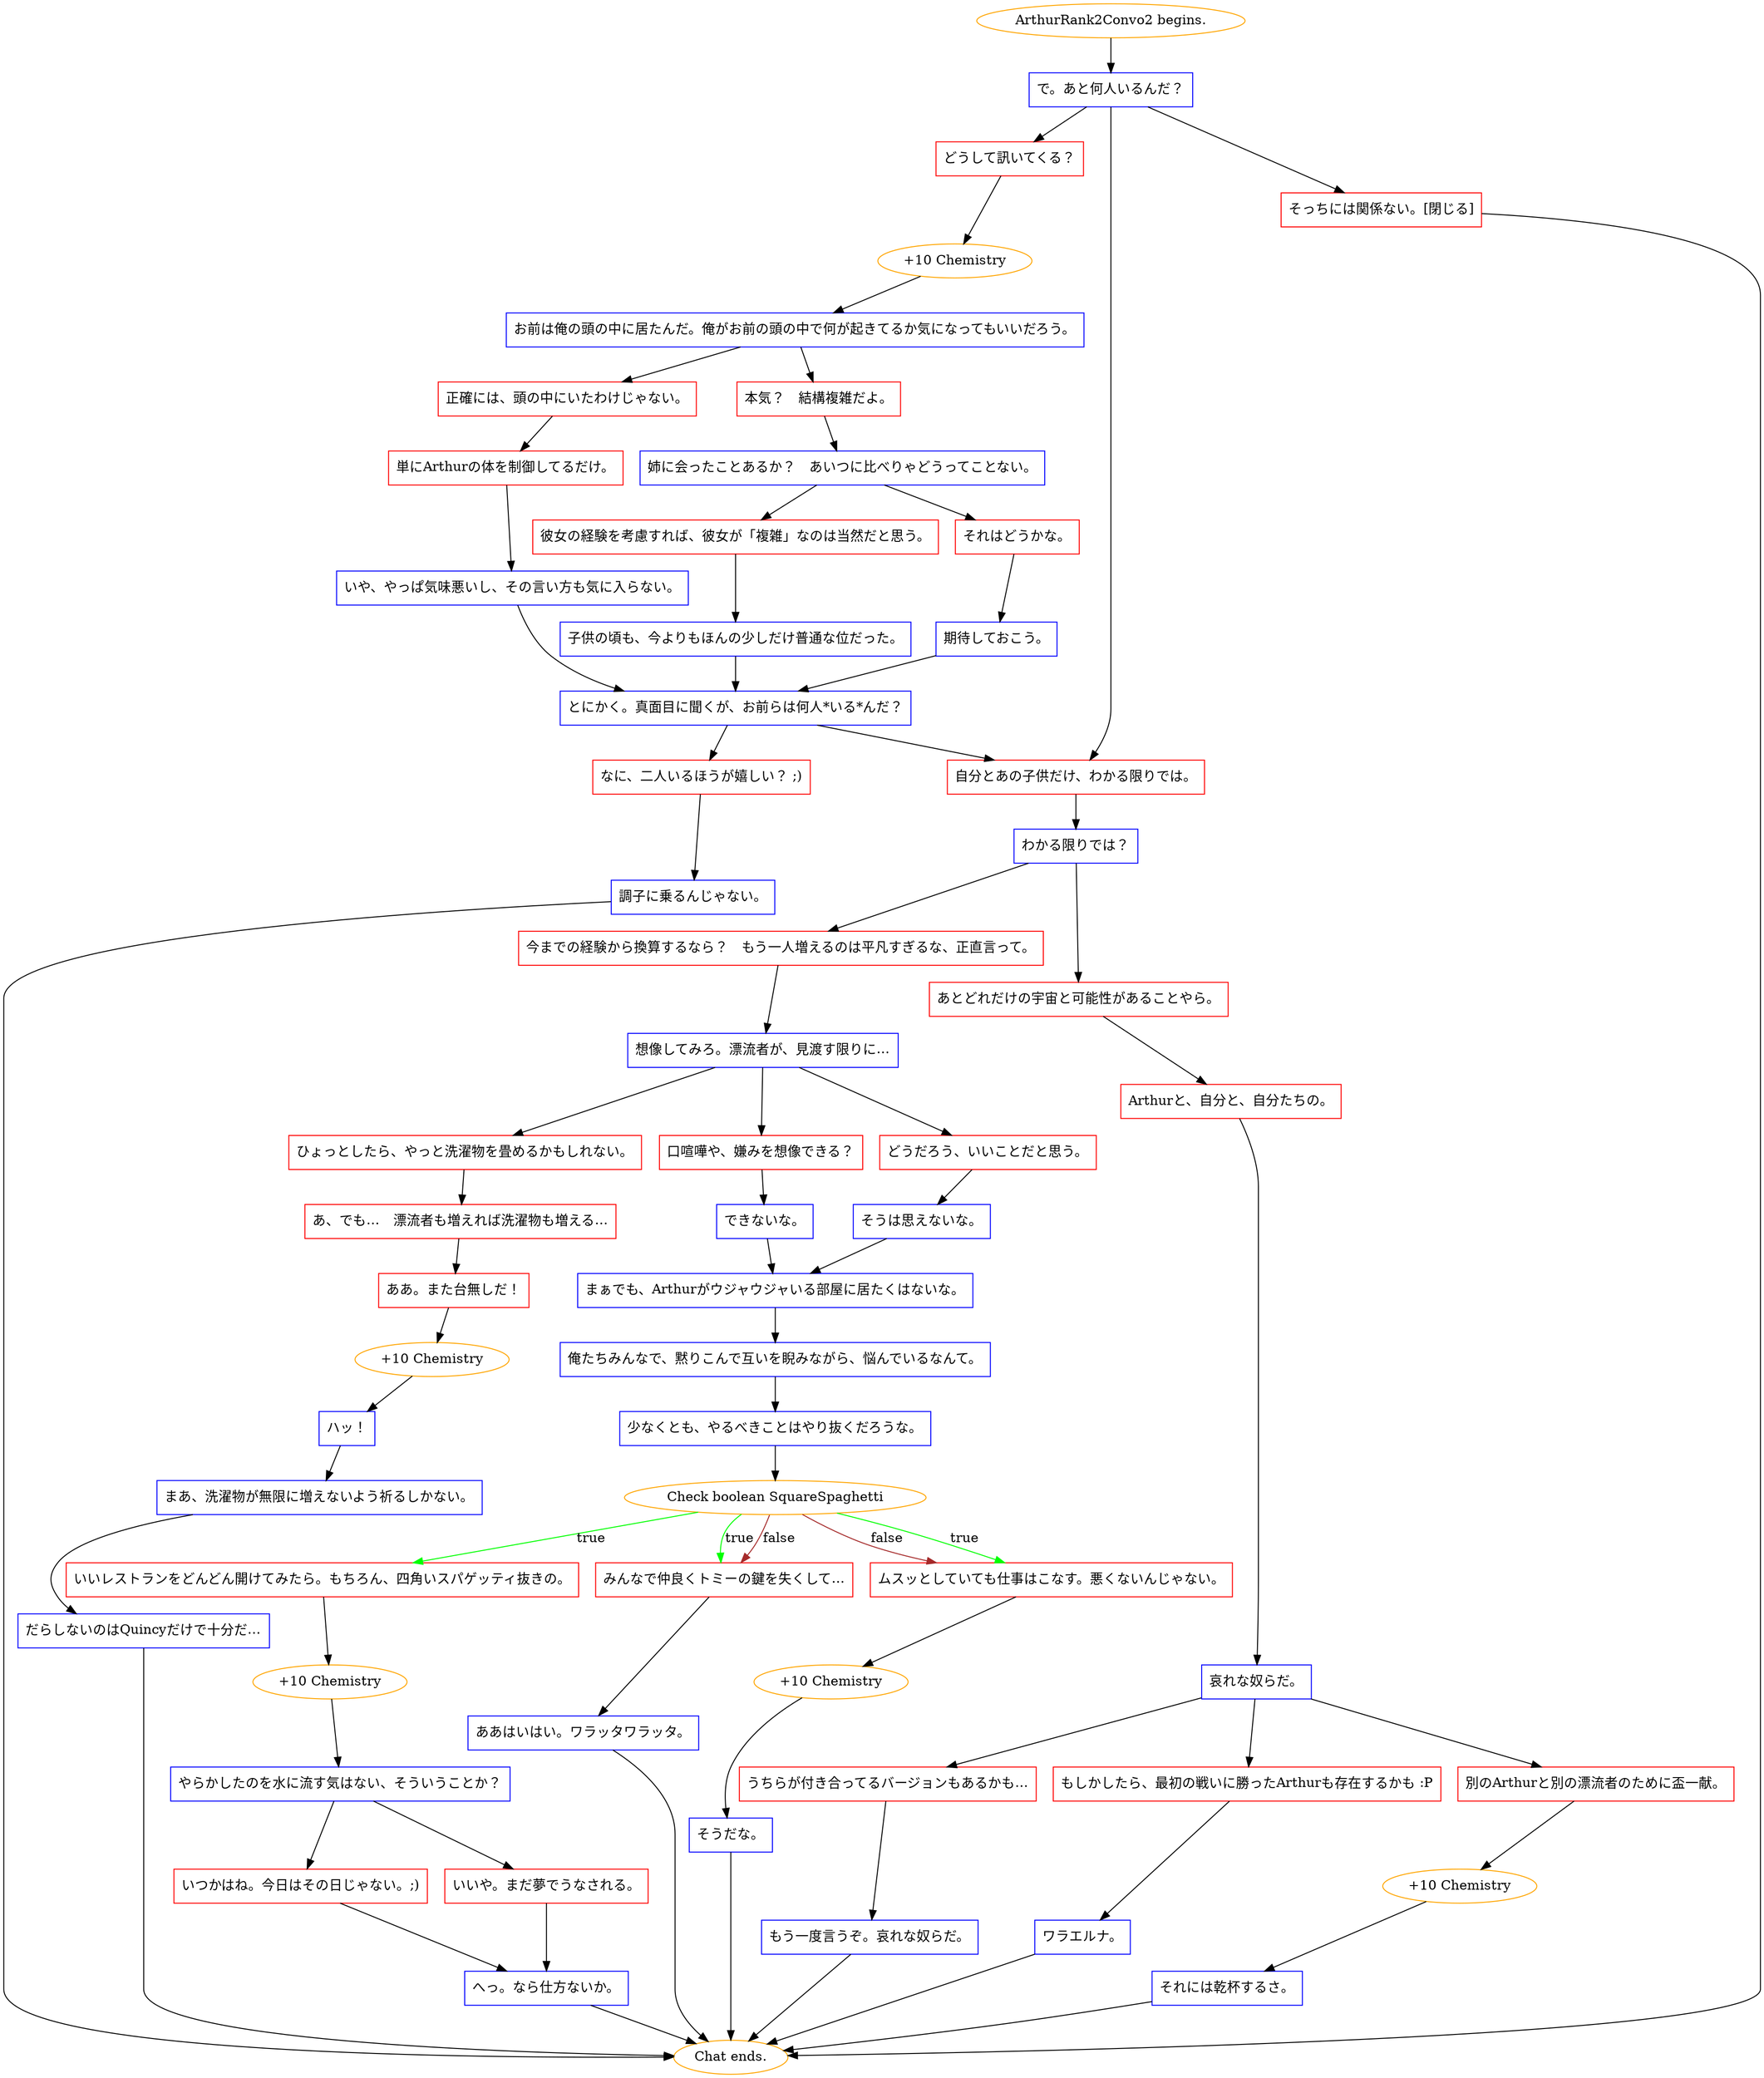 digraph {
	"ArthurRank2Convo2 begins." [color=orange];
		"ArthurRank2Convo2 begins." -> j2921623265;
	j2921623265 [label="で。あと何人いるんだ？",shape=box,color=blue];
		j2921623265 -> j293071406;
		j2921623265 -> j3618705924;
		j2921623265 -> j3305036428;
	j293071406 [label="どうして訊いてくる？",shape=box,color=red];
		j293071406 -> j2314124246;
	j3618705924 [label="そっちには関係ない。[閉じる]",shape=box,color=red];
		j3618705924 -> "Chat ends.";
	j3305036428 [label="自分とあの子供だけ、わかる限りでは。",shape=box,color=red];
		j3305036428 -> j3162068759;
	j2314124246 [label="+10 Chemistry",color=orange];
		j2314124246 -> j3895328155;
	"Chat ends." [color=orange];
	j3162068759 [label="わかる限りでは？",shape=box,color=blue];
		j3162068759 -> j2299955824;
		j3162068759 -> j4103587831;
	j3895328155 [label="お前は俺の頭の中に居たんだ。俺がお前の頭の中で何が起きてるか気になってもいいだろう。",shape=box,color=blue];
		j3895328155 -> j1771819876;
		j3895328155 -> j444105228;
	j2299955824 [label="今までの経験から換算するなら？　もう一人増えるのは平凡すぎるな、正直言って。",shape=box,color=red];
		j2299955824 -> j1425039424;
	j4103587831 [label="あとどれだけの宇宙と可能性があることやら。",shape=box,color=red];
		j4103587831 -> j1518956931;
	j1771819876 [label="正確には、頭の中にいたわけじゃない。",shape=box,color=red];
		j1771819876 -> j1550336005;
	j444105228 [label="本気？　結構複雑だよ。",shape=box,color=red];
		j444105228 -> j2746823499;
	j1425039424 [label="想像してみろ。漂流者が、見渡す限りに…",shape=box,color=blue];
		j1425039424 -> j2800170429;
		j1425039424 -> j3538645283;
		j1425039424 -> j3346713810;
	j1518956931 [label="Arthurと、自分と、自分たちの。",shape=box,color=red];
		j1518956931 -> j2963711956;
	j1550336005 [label="単にArthurの体を制御してるだけ。",shape=box,color=red];
		j1550336005 -> j4239171600;
	j2746823499 [label="姉に会ったことあるか？　あいつに比べりゃどうってことない。",shape=box,color=blue];
		j2746823499 -> j2387933517;
		j2746823499 -> j1704170663;
	j2800170429 [label="ひょっとしたら、やっと洗濯物を畳めるかもしれない。",shape=box,color=red];
		j2800170429 -> j4065518030;
	j3538645283 [label="口喧嘩や、嫌みを想像できる？",shape=box,color=red];
		j3538645283 -> j3097159593;
	j3346713810 [label="どうだろう、いいことだと思う。",shape=box,color=red];
		j3346713810 -> j1838837207;
	j2963711956 [label="哀れな奴らだ。",shape=box,color=blue];
		j2963711956 -> j3559193123;
		j2963711956 -> j241427517;
		j2963711956 -> j534392803;
	j4239171600 [label="いや、やっぱ気味悪いし、その言い方も気に入らない。",shape=box,color=blue];
		j4239171600 -> j4031046416;
	j2387933517 [label="彼女の経験を考慮すれば、彼女が「複雑」なのは当然だと思う。",shape=box,color=red];
		j2387933517 -> j2267007935;
	j1704170663 [label="それはどうかな。",shape=box,color=red];
		j1704170663 -> j1315960630;
	j4065518030 [label="あ、でも…　漂流者も増えれば洗濯物も増える…",shape=box,color=red];
		j4065518030 -> j2108413207;
	j3097159593 [label="できないな。",shape=box,color=blue];
		j3097159593 -> j3961683129;
	j1838837207 [label="そうは思えないな。",shape=box,color=blue];
		j1838837207 -> j3961683129;
	j3559193123 [label="うちらが付き合ってるバージョンもあるかも…",shape=box,color=red];
		j3559193123 -> j2612479246;
	j241427517 [label="もしかしたら、最初の戦いに勝ったArthurも存在するかも :P",shape=box,color=red];
		j241427517 -> j1994501609;
	j534392803 [label="別のArthurと別の漂流者のために盃一献。",shape=box,color=red];
		j534392803 -> j1746362482;
	j4031046416 [label="とにかく。真面目に聞くが、お前らは何人*いる*んだ？",shape=box,color=blue];
		j4031046416 -> j3801927976;
		j4031046416 -> j3305036428;
	j2267007935 [label="子供の頃も、今よりもほんの少しだけ普通な位だった。",shape=box,color=blue];
		j2267007935 -> j4031046416;
	j1315960630 [label="期待しておこう。",shape=box,color=blue];
		j1315960630 -> j4031046416;
	j2108413207 [label="ああ。また台無しだ！",shape=box,color=red];
		j2108413207 -> j136827810;
	j3961683129 [label="まぁでも、Arthurがウジャウジャいる部屋に居たくはないな。",shape=box,color=blue];
		j3961683129 -> j32993048;
	j2612479246 [label="もう一度言うぞ。哀れな奴らだ。",shape=box,color=blue];
		j2612479246 -> "Chat ends.";
	j1994501609 [label="ワラエルナ。",shape=box,color=blue];
		j1994501609 -> "Chat ends.";
	j1746362482 [label="+10 Chemistry",color=orange];
		j1746362482 -> j2496860949;
	j3801927976 [label="なに、二人いるほうが嬉しい？ ;)",shape=box,color=red];
		j3801927976 -> j463883097;
	j136827810 [label="+10 Chemistry",color=orange];
		j136827810 -> j4274613730;
	j32993048 [label="俺たちみんなで、黙りこんで互いを睨みながら、悩んでいるなんて。",shape=box,color=blue];
		j32993048 -> j1234516631;
	j2496860949 [label="それには乾杯するさ。",shape=box,color=blue];
		j2496860949 -> "Chat ends.";
	j463883097 [label="調子に乗るんじゃない。",shape=box,color=blue];
		j463883097 -> "Chat ends.";
	j4274613730 [label="ハッ！",shape=box,color=blue];
		j4274613730 -> j687750991;
	j1234516631 [label="少なくとも、やるべきことはやり抜くだろうな。",shape=box,color=blue];
		j1234516631 -> j3719512554;
	j687750991 [label="まあ、洗濯物が無限に増えないよう祈るしかない。",shape=box,color=blue];
		j687750991 -> j201536777;
	j3719512554 [label="Check boolean SquareSpaghetti",color=orange];
		j3719512554 -> j3890893478 [label=true,color=green];
		j3719512554 -> j1388937557 [label=true,color=green];
		j3719512554 -> j1350252451 [label=true,color=green];
		j3719512554 -> j1388937557 [label=false,color=brown];
		j3719512554 -> j1350252451 [label=false,color=brown];
	j201536777 [label="だらしないのはQuincyだけで十分だ…",shape=box,color=blue];
		j201536777 -> "Chat ends.";
	j3890893478 [label="いいレストランをどんどん開けてみたら。もちろん、四角いスパゲッティ抜きの。",shape=box,color=red];
		j3890893478 -> j664634436;
	j1388937557 [label="ムスッとしていても仕事はこなす。悪くないんじゃない。",shape=box,color=red];
		j1388937557 -> j48191279;
	j1350252451 [label="みんなで仲良くトミーの鍵を失くして…",shape=box,color=red];
		j1350252451 -> j2455218182;
	j664634436 [label="+10 Chemistry",color=orange];
		j664634436 -> j1805209753;
	j48191279 [label="+10 Chemistry",color=orange];
		j48191279 -> j3895492302;
	j2455218182 [label="ああはいはい。ワラッタワラッタ。",shape=box,color=blue];
		j2455218182 -> "Chat ends.";
	j1805209753 [label="やらかしたのを水に流す気はない、そういうことか？",shape=box,color=blue];
		j1805209753 -> j2304208929;
		j1805209753 -> j3303359106;
	j3895492302 [label="そうだな。",shape=box,color=blue];
		j3895492302 -> "Chat ends.";
	j2304208929 [label="いつかはね。今日はその日じゃない。;)",shape=box,color=red];
		j2304208929 -> j2812342446;
	j3303359106 [label="いいや。まだ夢でうなされる。",shape=box,color=red];
		j3303359106 -> j2812342446;
	j2812342446 [label="へっ。なら仕方ないか。",shape=box,color=blue];
		j2812342446 -> "Chat ends.";
}